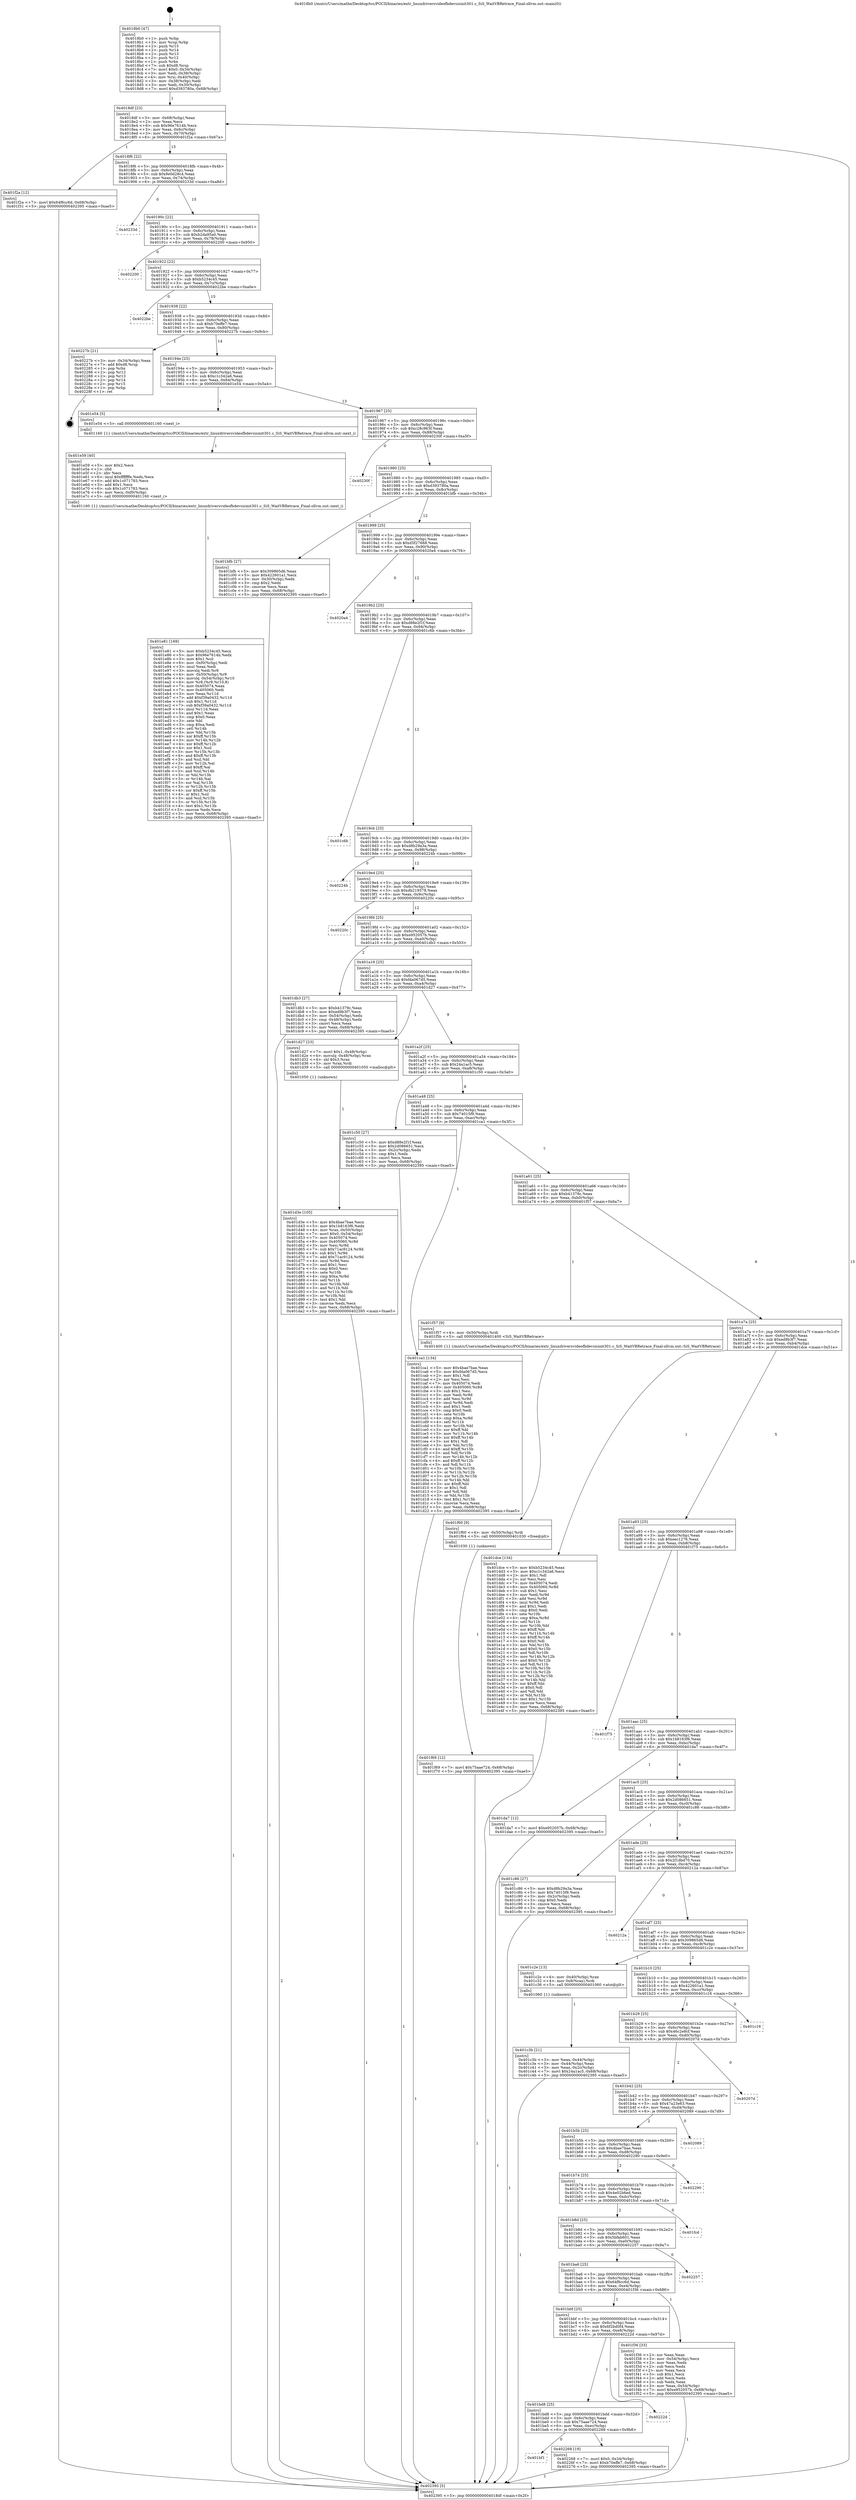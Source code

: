digraph "0x4018b0" {
  label = "0x4018b0 (/mnt/c/Users/mathe/Desktop/tcc/POCII/binaries/extr_linuxdriversvideofbdevsisinit301.c_SiS_WaitVBRetrace_Final-ollvm.out::main(0))"
  labelloc = "t"
  node[shape=record]

  Entry [label="",width=0.3,height=0.3,shape=circle,fillcolor=black,style=filled]
  "0x4018df" [label="{
     0x4018df [23]\l
     | [instrs]\l
     &nbsp;&nbsp;0x4018df \<+3\>: mov -0x68(%rbp),%eax\l
     &nbsp;&nbsp;0x4018e2 \<+2\>: mov %eax,%ecx\l
     &nbsp;&nbsp;0x4018e4 \<+6\>: sub $0x96e7614b,%ecx\l
     &nbsp;&nbsp;0x4018ea \<+3\>: mov %eax,-0x6c(%rbp)\l
     &nbsp;&nbsp;0x4018ed \<+3\>: mov %ecx,-0x70(%rbp)\l
     &nbsp;&nbsp;0x4018f0 \<+6\>: je 0000000000401f2a \<main+0x67a\>\l
  }"]
  "0x401f2a" [label="{
     0x401f2a [12]\l
     | [instrs]\l
     &nbsp;&nbsp;0x401f2a \<+7\>: movl $0x64f6cc6d,-0x68(%rbp)\l
     &nbsp;&nbsp;0x401f31 \<+5\>: jmp 0000000000402395 \<main+0xae5\>\l
  }"]
  "0x4018f6" [label="{
     0x4018f6 [22]\l
     | [instrs]\l
     &nbsp;&nbsp;0x4018f6 \<+5\>: jmp 00000000004018fb \<main+0x4b\>\l
     &nbsp;&nbsp;0x4018fb \<+3\>: mov -0x6c(%rbp),%eax\l
     &nbsp;&nbsp;0x4018fe \<+5\>: sub $0x9e0d28c4,%eax\l
     &nbsp;&nbsp;0x401903 \<+3\>: mov %eax,-0x74(%rbp)\l
     &nbsp;&nbsp;0x401906 \<+6\>: je 000000000040233d \<main+0xa8d\>\l
  }"]
  Exit [label="",width=0.3,height=0.3,shape=circle,fillcolor=black,style=filled,peripheries=2]
  "0x40233d" [label="{
     0x40233d\l
  }", style=dashed]
  "0x40190c" [label="{
     0x40190c [22]\l
     | [instrs]\l
     &nbsp;&nbsp;0x40190c \<+5\>: jmp 0000000000401911 \<main+0x61\>\l
     &nbsp;&nbsp;0x401911 \<+3\>: mov -0x6c(%rbp),%eax\l
     &nbsp;&nbsp;0x401914 \<+5\>: sub $0xb2da95a0,%eax\l
     &nbsp;&nbsp;0x401919 \<+3\>: mov %eax,-0x78(%rbp)\l
     &nbsp;&nbsp;0x40191c \<+6\>: je 0000000000402200 \<main+0x950\>\l
  }"]
  "0x401bf1" [label="{
     0x401bf1\l
  }", style=dashed]
  "0x402200" [label="{
     0x402200\l
  }", style=dashed]
  "0x401922" [label="{
     0x401922 [22]\l
     | [instrs]\l
     &nbsp;&nbsp;0x401922 \<+5\>: jmp 0000000000401927 \<main+0x77\>\l
     &nbsp;&nbsp;0x401927 \<+3\>: mov -0x6c(%rbp),%eax\l
     &nbsp;&nbsp;0x40192a \<+5\>: sub $0xb5234c45,%eax\l
     &nbsp;&nbsp;0x40192f \<+3\>: mov %eax,-0x7c(%rbp)\l
     &nbsp;&nbsp;0x401932 \<+6\>: je 00000000004022be \<main+0xa0e\>\l
  }"]
  "0x402268" [label="{
     0x402268 [19]\l
     | [instrs]\l
     &nbsp;&nbsp;0x402268 \<+7\>: movl $0x0,-0x34(%rbp)\l
     &nbsp;&nbsp;0x40226f \<+7\>: movl $0xb70effe7,-0x68(%rbp)\l
     &nbsp;&nbsp;0x402276 \<+5\>: jmp 0000000000402395 \<main+0xae5\>\l
  }"]
  "0x4022be" [label="{
     0x4022be\l
  }", style=dashed]
  "0x401938" [label="{
     0x401938 [22]\l
     | [instrs]\l
     &nbsp;&nbsp;0x401938 \<+5\>: jmp 000000000040193d \<main+0x8d\>\l
     &nbsp;&nbsp;0x40193d \<+3\>: mov -0x6c(%rbp),%eax\l
     &nbsp;&nbsp;0x401940 \<+5\>: sub $0xb70effe7,%eax\l
     &nbsp;&nbsp;0x401945 \<+3\>: mov %eax,-0x80(%rbp)\l
     &nbsp;&nbsp;0x401948 \<+6\>: je 000000000040227b \<main+0x9cb\>\l
  }"]
  "0x401bd8" [label="{
     0x401bd8 [25]\l
     | [instrs]\l
     &nbsp;&nbsp;0x401bd8 \<+5\>: jmp 0000000000401bdd \<main+0x32d\>\l
     &nbsp;&nbsp;0x401bdd \<+3\>: mov -0x6c(%rbp),%eax\l
     &nbsp;&nbsp;0x401be0 \<+5\>: sub $0x75aae724,%eax\l
     &nbsp;&nbsp;0x401be5 \<+6\>: mov %eax,-0xec(%rbp)\l
     &nbsp;&nbsp;0x401beb \<+6\>: je 0000000000402268 \<main+0x9b8\>\l
  }"]
  "0x40227b" [label="{
     0x40227b [21]\l
     | [instrs]\l
     &nbsp;&nbsp;0x40227b \<+3\>: mov -0x34(%rbp),%eax\l
     &nbsp;&nbsp;0x40227e \<+7\>: add $0xd8,%rsp\l
     &nbsp;&nbsp;0x402285 \<+1\>: pop %rbx\l
     &nbsp;&nbsp;0x402286 \<+2\>: pop %r12\l
     &nbsp;&nbsp;0x402288 \<+2\>: pop %r13\l
     &nbsp;&nbsp;0x40228a \<+2\>: pop %r14\l
     &nbsp;&nbsp;0x40228c \<+2\>: pop %r15\l
     &nbsp;&nbsp;0x40228e \<+1\>: pop %rbp\l
     &nbsp;&nbsp;0x40228f \<+1\>: ret\l
  }"]
  "0x40194e" [label="{
     0x40194e [25]\l
     | [instrs]\l
     &nbsp;&nbsp;0x40194e \<+5\>: jmp 0000000000401953 \<main+0xa3\>\l
     &nbsp;&nbsp;0x401953 \<+3\>: mov -0x6c(%rbp),%eax\l
     &nbsp;&nbsp;0x401956 \<+5\>: sub $0xc1c342a6,%eax\l
     &nbsp;&nbsp;0x40195b \<+6\>: mov %eax,-0x84(%rbp)\l
     &nbsp;&nbsp;0x401961 \<+6\>: je 0000000000401e54 \<main+0x5a4\>\l
  }"]
  "0x40222d" [label="{
     0x40222d\l
  }", style=dashed]
  "0x401e54" [label="{
     0x401e54 [5]\l
     | [instrs]\l
     &nbsp;&nbsp;0x401e54 \<+5\>: call 0000000000401160 \<next_i\>\l
     | [calls]\l
     &nbsp;&nbsp;0x401160 \{1\} (/mnt/c/Users/mathe/Desktop/tcc/POCII/binaries/extr_linuxdriversvideofbdevsisinit301.c_SiS_WaitVBRetrace_Final-ollvm.out::next_i)\l
  }"]
  "0x401967" [label="{
     0x401967 [25]\l
     | [instrs]\l
     &nbsp;&nbsp;0x401967 \<+5\>: jmp 000000000040196c \<main+0xbc\>\l
     &nbsp;&nbsp;0x40196c \<+3\>: mov -0x6c(%rbp),%eax\l
     &nbsp;&nbsp;0x40196f \<+5\>: sub $0xc28c963f,%eax\l
     &nbsp;&nbsp;0x401974 \<+6\>: mov %eax,-0x88(%rbp)\l
     &nbsp;&nbsp;0x40197a \<+6\>: je 000000000040230f \<main+0xa5f\>\l
  }"]
  "0x401f69" [label="{
     0x401f69 [12]\l
     | [instrs]\l
     &nbsp;&nbsp;0x401f69 \<+7\>: movl $0x75aae724,-0x68(%rbp)\l
     &nbsp;&nbsp;0x401f70 \<+5\>: jmp 0000000000402395 \<main+0xae5\>\l
  }"]
  "0x40230f" [label="{
     0x40230f\l
  }", style=dashed]
  "0x401980" [label="{
     0x401980 [25]\l
     | [instrs]\l
     &nbsp;&nbsp;0x401980 \<+5\>: jmp 0000000000401985 \<main+0xd5\>\l
     &nbsp;&nbsp;0x401985 \<+3\>: mov -0x6c(%rbp),%eax\l
     &nbsp;&nbsp;0x401988 \<+5\>: sub $0xd393780a,%eax\l
     &nbsp;&nbsp;0x40198d \<+6\>: mov %eax,-0x8c(%rbp)\l
     &nbsp;&nbsp;0x401993 \<+6\>: je 0000000000401bfb \<main+0x34b\>\l
  }"]
  "0x401f60" [label="{
     0x401f60 [9]\l
     | [instrs]\l
     &nbsp;&nbsp;0x401f60 \<+4\>: mov -0x50(%rbp),%rdi\l
     &nbsp;&nbsp;0x401f64 \<+5\>: call 0000000000401030 \<free@plt\>\l
     | [calls]\l
     &nbsp;&nbsp;0x401030 \{1\} (unknown)\l
  }"]
  "0x401bfb" [label="{
     0x401bfb [27]\l
     | [instrs]\l
     &nbsp;&nbsp;0x401bfb \<+5\>: mov $0x309865d6,%eax\l
     &nbsp;&nbsp;0x401c00 \<+5\>: mov $0x422601a1,%ecx\l
     &nbsp;&nbsp;0x401c05 \<+3\>: mov -0x30(%rbp),%edx\l
     &nbsp;&nbsp;0x401c08 \<+3\>: cmp $0x2,%edx\l
     &nbsp;&nbsp;0x401c0b \<+3\>: cmovne %ecx,%eax\l
     &nbsp;&nbsp;0x401c0e \<+3\>: mov %eax,-0x68(%rbp)\l
     &nbsp;&nbsp;0x401c11 \<+5\>: jmp 0000000000402395 \<main+0xae5\>\l
  }"]
  "0x401999" [label="{
     0x401999 [25]\l
     | [instrs]\l
     &nbsp;&nbsp;0x401999 \<+5\>: jmp 000000000040199e \<main+0xee\>\l
     &nbsp;&nbsp;0x40199e \<+3\>: mov -0x6c(%rbp),%eax\l
     &nbsp;&nbsp;0x4019a1 \<+5\>: sub $0xd5f27668,%eax\l
     &nbsp;&nbsp;0x4019a6 \<+6\>: mov %eax,-0x90(%rbp)\l
     &nbsp;&nbsp;0x4019ac \<+6\>: je 00000000004020a4 \<main+0x7f4\>\l
  }"]
  "0x402395" [label="{
     0x402395 [5]\l
     | [instrs]\l
     &nbsp;&nbsp;0x402395 \<+5\>: jmp 00000000004018df \<main+0x2f\>\l
  }"]
  "0x4018b0" [label="{
     0x4018b0 [47]\l
     | [instrs]\l
     &nbsp;&nbsp;0x4018b0 \<+1\>: push %rbp\l
     &nbsp;&nbsp;0x4018b1 \<+3\>: mov %rsp,%rbp\l
     &nbsp;&nbsp;0x4018b4 \<+2\>: push %r15\l
     &nbsp;&nbsp;0x4018b6 \<+2\>: push %r14\l
     &nbsp;&nbsp;0x4018b8 \<+2\>: push %r13\l
     &nbsp;&nbsp;0x4018ba \<+2\>: push %r12\l
     &nbsp;&nbsp;0x4018bc \<+1\>: push %rbx\l
     &nbsp;&nbsp;0x4018bd \<+7\>: sub $0xd8,%rsp\l
     &nbsp;&nbsp;0x4018c4 \<+7\>: movl $0x0,-0x34(%rbp)\l
     &nbsp;&nbsp;0x4018cb \<+3\>: mov %edi,-0x38(%rbp)\l
     &nbsp;&nbsp;0x4018ce \<+4\>: mov %rsi,-0x40(%rbp)\l
     &nbsp;&nbsp;0x4018d2 \<+3\>: mov -0x38(%rbp),%edi\l
     &nbsp;&nbsp;0x4018d5 \<+3\>: mov %edi,-0x30(%rbp)\l
     &nbsp;&nbsp;0x4018d8 \<+7\>: movl $0xd393780a,-0x68(%rbp)\l
  }"]
  "0x401bbf" [label="{
     0x401bbf [25]\l
     | [instrs]\l
     &nbsp;&nbsp;0x401bbf \<+5\>: jmp 0000000000401bc4 \<main+0x314\>\l
     &nbsp;&nbsp;0x401bc4 \<+3\>: mov -0x6c(%rbp),%eax\l
     &nbsp;&nbsp;0x401bc7 \<+5\>: sub $0x6f2bd0f4,%eax\l
     &nbsp;&nbsp;0x401bcc \<+6\>: mov %eax,-0xe8(%rbp)\l
     &nbsp;&nbsp;0x401bd2 \<+6\>: je 000000000040222d \<main+0x97d\>\l
  }"]
  "0x4020a4" [label="{
     0x4020a4\l
  }", style=dashed]
  "0x4019b2" [label="{
     0x4019b2 [25]\l
     | [instrs]\l
     &nbsp;&nbsp;0x4019b2 \<+5\>: jmp 00000000004019b7 \<main+0x107\>\l
     &nbsp;&nbsp;0x4019b7 \<+3\>: mov -0x6c(%rbp),%eax\l
     &nbsp;&nbsp;0x4019ba \<+5\>: sub $0xd88e2f1f,%eax\l
     &nbsp;&nbsp;0x4019bf \<+6\>: mov %eax,-0x94(%rbp)\l
     &nbsp;&nbsp;0x4019c5 \<+6\>: je 0000000000401c6b \<main+0x3bb\>\l
  }"]
  "0x401f36" [label="{
     0x401f36 [33]\l
     | [instrs]\l
     &nbsp;&nbsp;0x401f36 \<+2\>: xor %eax,%eax\l
     &nbsp;&nbsp;0x401f38 \<+3\>: mov -0x54(%rbp),%ecx\l
     &nbsp;&nbsp;0x401f3b \<+2\>: mov %eax,%edx\l
     &nbsp;&nbsp;0x401f3d \<+2\>: sub %ecx,%edx\l
     &nbsp;&nbsp;0x401f3f \<+2\>: mov %eax,%ecx\l
     &nbsp;&nbsp;0x401f41 \<+3\>: sub $0x1,%ecx\l
     &nbsp;&nbsp;0x401f44 \<+2\>: add %ecx,%edx\l
     &nbsp;&nbsp;0x401f46 \<+2\>: sub %edx,%eax\l
     &nbsp;&nbsp;0x401f48 \<+3\>: mov %eax,-0x54(%rbp)\l
     &nbsp;&nbsp;0x401f4b \<+7\>: movl $0xe952057b,-0x68(%rbp)\l
     &nbsp;&nbsp;0x401f52 \<+5\>: jmp 0000000000402395 \<main+0xae5\>\l
  }"]
  "0x401c6b" [label="{
     0x401c6b\l
  }", style=dashed]
  "0x4019cb" [label="{
     0x4019cb [25]\l
     | [instrs]\l
     &nbsp;&nbsp;0x4019cb \<+5\>: jmp 00000000004019d0 \<main+0x120\>\l
     &nbsp;&nbsp;0x4019d0 \<+3\>: mov -0x6c(%rbp),%eax\l
     &nbsp;&nbsp;0x4019d3 \<+5\>: sub $0xd8b29a3a,%eax\l
     &nbsp;&nbsp;0x4019d8 \<+6\>: mov %eax,-0x98(%rbp)\l
     &nbsp;&nbsp;0x4019de \<+6\>: je 000000000040224b \<main+0x99b\>\l
  }"]
  "0x401ba6" [label="{
     0x401ba6 [25]\l
     | [instrs]\l
     &nbsp;&nbsp;0x401ba6 \<+5\>: jmp 0000000000401bab \<main+0x2fb\>\l
     &nbsp;&nbsp;0x401bab \<+3\>: mov -0x6c(%rbp),%eax\l
     &nbsp;&nbsp;0x401bae \<+5\>: sub $0x64f6cc6d,%eax\l
     &nbsp;&nbsp;0x401bb3 \<+6\>: mov %eax,-0xe4(%rbp)\l
     &nbsp;&nbsp;0x401bb9 \<+6\>: je 0000000000401f36 \<main+0x686\>\l
  }"]
  "0x40224b" [label="{
     0x40224b\l
  }", style=dashed]
  "0x4019e4" [label="{
     0x4019e4 [25]\l
     | [instrs]\l
     &nbsp;&nbsp;0x4019e4 \<+5\>: jmp 00000000004019e9 \<main+0x139\>\l
     &nbsp;&nbsp;0x4019e9 \<+3\>: mov -0x6c(%rbp),%eax\l
     &nbsp;&nbsp;0x4019ec \<+5\>: sub $0xdb219578,%eax\l
     &nbsp;&nbsp;0x4019f1 \<+6\>: mov %eax,-0x9c(%rbp)\l
     &nbsp;&nbsp;0x4019f7 \<+6\>: je 000000000040220c \<main+0x95c\>\l
  }"]
  "0x402257" [label="{
     0x402257\l
  }", style=dashed]
  "0x40220c" [label="{
     0x40220c\l
  }", style=dashed]
  "0x4019fd" [label="{
     0x4019fd [25]\l
     | [instrs]\l
     &nbsp;&nbsp;0x4019fd \<+5\>: jmp 0000000000401a02 \<main+0x152\>\l
     &nbsp;&nbsp;0x401a02 \<+3\>: mov -0x6c(%rbp),%eax\l
     &nbsp;&nbsp;0x401a05 \<+5\>: sub $0xe952057b,%eax\l
     &nbsp;&nbsp;0x401a0a \<+6\>: mov %eax,-0xa0(%rbp)\l
     &nbsp;&nbsp;0x401a10 \<+6\>: je 0000000000401db3 \<main+0x503\>\l
  }"]
  "0x401b8d" [label="{
     0x401b8d [25]\l
     | [instrs]\l
     &nbsp;&nbsp;0x401b8d \<+5\>: jmp 0000000000401b92 \<main+0x2e2\>\l
     &nbsp;&nbsp;0x401b92 \<+3\>: mov -0x6c(%rbp),%eax\l
     &nbsp;&nbsp;0x401b95 \<+5\>: sub $0x5bfab601,%eax\l
     &nbsp;&nbsp;0x401b9a \<+6\>: mov %eax,-0xe0(%rbp)\l
     &nbsp;&nbsp;0x401ba0 \<+6\>: je 0000000000402257 \<main+0x9a7\>\l
  }"]
  "0x401db3" [label="{
     0x401db3 [27]\l
     | [instrs]\l
     &nbsp;&nbsp;0x401db3 \<+5\>: mov $0xb41379c,%eax\l
     &nbsp;&nbsp;0x401db8 \<+5\>: mov $0xed9b3f7,%ecx\l
     &nbsp;&nbsp;0x401dbd \<+3\>: mov -0x54(%rbp),%edx\l
     &nbsp;&nbsp;0x401dc0 \<+3\>: cmp -0x48(%rbp),%edx\l
     &nbsp;&nbsp;0x401dc3 \<+3\>: cmovl %ecx,%eax\l
     &nbsp;&nbsp;0x401dc6 \<+3\>: mov %eax,-0x68(%rbp)\l
     &nbsp;&nbsp;0x401dc9 \<+5\>: jmp 0000000000402395 \<main+0xae5\>\l
  }"]
  "0x401a16" [label="{
     0x401a16 [25]\l
     | [instrs]\l
     &nbsp;&nbsp;0x401a16 \<+5\>: jmp 0000000000401a1b \<main+0x16b\>\l
     &nbsp;&nbsp;0x401a1b \<+3\>: mov -0x6c(%rbp),%eax\l
     &nbsp;&nbsp;0x401a1e \<+5\>: sub $0xfda067d5,%eax\l
     &nbsp;&nbsp;0x401a23 \<+6\>: mov %eax,-0xa4(%rbp)\l
     &nbsp;&nbsp;0x401a29 \<+6\>: je 0000000000401d27 \<main+0x477\>\l
  }"]
  "0x401fcd" [label="{
     0x401fcd\l
  }", style=dashed]
  "0x401d27" [label="{
     0x401d27 [23]\l
     | [instrs]\l
     &nbsp;&nbsp;0x401d27 \<+7\>: movl $0x1,-0x48(%rbp)\l
     &nbsp;&nbsp;0x401d2e \<+4\>: movslq -0x48(%rbp),%rax\l
     &nbsp;&nbsp;0x401d32 \<+4\>: shl $0x3,%rax\l
     &nbsp;&nbsp;0x401d36 \<+3\>: mov %rax,%rdi\l
     &nbsp;&nbsp;0x401d39 \<+5\>: call 0000000000401050 \<malloc@plt\>\l
     | [calls]\l
     &nbsp;&nbsp;0x401050 \{1\} (unknown)\l
  }"]
  "0x401a2f" [label="{
     0x401a2f [25]\l
     | [instrs]\l
     &nbsp;&nbsp;0x401a2f \<+5\>: jmp 0000000000401a34 \<main+0x184\>\l
     &nbsp;&nbsp;0x401a34 \<+3\>: mov -0x6c(%rbp),%eax\l
     &nbsp;&nbsp;0x401a37 \<+5\>: sub $0x24a1ac5,%eax\l
     &nbsp;&nbsp;0x401a3c \<+6\>: mov %eax,-0xa8(%rbp)\l
     &nbsp;&nbsp;0x401a42 \<+6\>: je 0000000000401c50 \<main+0x3a0\>\l
  }"]
  "0x401b74" [label="{
     0x401b74 [25]\l
     | [instrs]\l
     &nbsp;&nbsp;0x401b74 \<+5\>: jmp 0000000000401b79 \<main+0x2c9\>\l
     &nbsp;&nbsp;0x401b79 \<+3\>: mov -0x6c(%rbp),%eax\l
     &nbsp;&nbsp;0x401b7c \<+5\>: sub $0x4e02b6ed,%eax\l
     &nbsp;&nbsp;0x401b81 \<+6\>: mov %eax,-0xdc(%rbp)\l
     &nbsp;&nbsp;0x401b87 \<+6\>: je 0000000000401fcd \<main+0x71d\>\l
  }"]
  "0x401c50" [label="{
     0x401c50 [27]\l
     | [instrs]\l
     &nbsp;&nbsp;0x401c50 \<+5\>: mov $0xd88e2f1f,%eax\l
     &nbsp;&nbsp;0x401c55 \<+5\>: mov $0x2d086651,%ecx\l
     &nbsp;&nbsp;0x401c5a \<+3\>: mov -0x2c(%rbp),%edx\l
     &nbsp;&nbsp;0x401c5d \<+3\>: cmp $0x1,%edx\l
     &nbsp;&nbsp;0x401c60 \<+3\>: cmovl %ecx,%eax\l
     &nbsp;&nbsp;0x401c63 \<+3\>: mov %eax,-0x68(%rbp)\l
     &nbsp;&nbsp;0x401c66 \<+5\>: jmp 0000000000402395 \<main+0xae5\>\l
  }"]
  "0x401a48" [label="{
     0x401a48 [25]\l
     | [instrs]\l
     &nbsp;&nbsp;0x401a48 \<+5\>: jmp 0000000000401a4d \<main+0x19d\>\l
     &nbsp;&nbsp;0x401a4d \<+3\>: mov -0x6c(%rbp),%eax\l
     &nbsp;&nbsp;0x401a50 \<+5\>: sub $0x74015f9,%eax\l
     &nbsp;&nbsp;0x401a55 \<+6\>: mov %eax,-0xac(%rbp)\l
     &nbsp;&nbsp;0x401a5b \<+6\>: je 0000000000401ca1 \<main+0x3f1\>\l
  }"]
  "0x402290" [label="{
     0x402290\l
  }", style=dashed]
  "0x401ca1" [label="{
     0x401ca1 [134]\l
     | [instrs]\l
     &nbsp;&nbsp;0x401ca1 \<+5\>: mov $0x4bae7bae,%eax\l
     &nbsp;&nbsp;0x401ca6 \<+5\>: mov $0xfda067d5,%ecx\l
     &nbsp;&nbsp;0x401cab \<+2\>: mov $0x1,%dl\l
     &nbsp;&nbsp;0x401cad \<+2\>: xor %esi,%esi\l
     &nbsp;&nbsp;0x401caf \<+7\>: mov 0x405074,%edi\l
     &nbsp;&nbsp;0x401cb6 \<+8\>: mov 0x405060,%r8d\l
     &nbsp;&nbsp;0x401cbe \<+3\>: sub $0x1,%esi\l
     &nbsp;&nbsp;0x401cc1 \<+3\>: mov %edi,%r9d\l
     &nbsp;&nbsp;0x401cc4 \<+3\>: add %esi,%r9d\l
     &nbsp;&nbsp;0x401cc7 \<+4\>: imul %r9d,%edi\l
     &nbsp;&nbsp;0x401ccb \<+3\>: and $0x1,%edi\l
     &nbsp;&nbsp;0x401cce \<+3\>: cmp $0x0,%edi\l
     &nbsp;&nbsp;0x401cd1 \<+4\>: sete %r10b\l
     &nbsp;&nbsp;0x401cd5 \<+4\>: cmp $0xa,%r8d\l
     &nbsp;&nbsp;0x401cd9 \<+4\>: setl %r11b\l
     &nbsp;&nbsp;0x401cdd \<+3\>: mov %r10b,%bl\l
     &nbsp;&nbsp;0x401ce0 \<+3\>: xor $0xff,%bl\l
     &nbsp;&nbsp;0x401ce3 \<+3\>: mov %r11b,%r14b\l
     &nbsp;&nbsp;0x401ce6 \<+4\>: xor $0xff,%r14b\l
     &nbsp;&nbsp;0x401cea \<+3\>: xor $0x1,%dl\l
     &nbsp;&nbsp;0x401ced \<+3\>: mov %bl,%r15b\l
     &nbsp;&nbsp;0x401cf0 \<+4\>: and $0xff,%r15b\l
     &nbsp;&nbsp;0x401cf4 \<+3\>: and %dl,%r10b\l
     &nbsp;&nbsp;0x401cf7 \<+3\>: mov %r14b,%r12b\l
     &nbsp;&nbsp;0x401cfa \<+4\>: and $0xff,%r12b\l
     &nbsp;&nbsp;0x401cfe \<+3\>: and %dl,%r11b\l
     &nbsp;&nbsp;0x401d01 \<+3\>: or %r10b,%r15b\l
     &nbsp;&nbsp;0x401d04 \<+3\>: or %r11b,%r12b\l
     &nbsp;&nbsp;0x401d07 \<+3\>: xor %r12b,%r15b\l
     &nbsp;&nbsp;0x401d0a \<+3\>: or %r14b,%bl\l
     &nbsp;&nbsp;0x401d0d \<+3\>: xor $0xff,%bl\l
     &nbsp;&nbsp;0x401d10 \<+3\>: or $0x1,%dl\l
     &nbsp;&nbsp;0x401d13 \<+2\>: and %dl,%bl\l
     &nbsp;&nbsp;0x401d15 \<+3\>: or %bl,%r15b\l
     &nbsp;&nbsp;0x401d18 \<+4\>: test $0x1,%r15b\l
     &nbsp;&nbsp;0x401d1c \<+3\>: cmovne %ecx,%eax\l
     &nbsp;&nbsp;0x401d1f \<+3\>: mov %eax,-0x68(%rbp)\l
     &nbsp;&nbsp;0x401d22 \<+5\>: jmp 0000000000402395 \<main+0xae5\>\l
  }"]
  "0x401a61" [label="{
     0x401a61 [25]\l
     | [instrs]\l
     &nbsp;&nbsp;0x401a61 \<+5\>: jmp 0000000000401a66 \<main+0x1b6\>\l
     &nbsp;&nbsp;0x401a66 \<+3\>: mov -0x6c(%rbp),%eax\l
     &nbsp;&nbsp;0x401a69 \<+5\>: sub $0xb41379c,%eax\l
     &nbsp;&nbsp;0x401a6e \<+6\>: mov %eax,-0xb0(%rbp)\l
     &nbsp;&nbsp;0x401a74 \<+6\>: je 0000000000401f57 \<main+0x6a7\>\l
  }"]
  "0x401b5b" [label="{
     0x401b5b [25]\l
     | [instrs]\l
     &nbsp;&nbsp;0x401b5b \<+5\>: jmp 0000000000401b60 \<main+0x2b0\>\l
     &nbsp;&nbsp;0x401b60 \<+3\>: mov -0x6c(%rbp),%eax\l
     &nbsp;&nbsp;0x401b63 \<+5\>: sub $0x4bae7bae,%eax\l
     &nbsp;&nbsp;0x401b68 \<+6\>: mov %eax,-0xd8(%rbp)\l
     &nbsp;&nbsp;0x401b6e \<+6\>: je 0000000000402290 \<main+0x9e0\>\l
  }"]
  "0x401f57" [label="{
     0x401f57 [9]\l
     | [instrs]\l
     &nbsp;&nbsp;0x401f57 \<+4\>: mov -0x50(%rbp),%rdi\l
     &nbsp;&nbsp;0x401f5b \<+5\>: call 0000000000401400 \<SiS_WaitVBRetrace\>\l
     | [calls]\l
     &nbsp;&nbsp;0x401400 \{1\} (/mnt/c/Users/mathe/Desktop/tcc/POCII/binaries/extr_linuxdriversvideofbdevsisinit301.c_SiS_WaitVBRetrace_Final-ollvm.out::SiS_WaitVBRetrace)\l
  }"]
  "0x401a7a" [label="{
     0x401a7a [25]\l
     | [instrs]\l
     &nbsp;&nbsp;0x401a7a \<+5\>: jmp 0000000000401a7f \<main+0x1cf\>\l
     &nbsp;&nbsp;0x401a7f \<+3\>: mov -0x6c(%rbp),%eax\l
     &nbsp;&nbsp;0x401a82 \<+5\>: sub $0xed9b3f7,%eax\l
     &nbsp;&nbsp;0x401a87 \<+6\>: mov %eax,-0xb4(%rbp)\l
     &nbsp;&nbsp;0x401a8d \<+6\>: je 0000000000401dce \<main+0x51e\>\l
  }"]
  "0x402089" [label="{
     0x402089\l
  }", style=dashed]
  "0x401dce" [label="{
     0x401dce [134]\l
     | [instrs]\l
     &nbsp;&nbsp;0x401dce \<+5\>: mov $0xb5234c45,%eax\l
     &nbsp;&nbsp;0x401dd3 \<+5\>: mov $0xc1c342a6,%ecx\l
     &nbsp;&nbsp;0x401dd8 \<+2\>: mov $0x1,%dl\l
     &nbsp;&nbsp;0x401dda \<+2\>: xor %esi,%esi\l
     &nbsp;&nbsp;0x401ddc \<+7\>: mov 0x405074,%edi\l
     &nbsp;&nbsp;0x401de3 \<+8\>: mov 0x405060,%r8d\l
     &nbsp;&nbsp;0x401deb \<+3\>: sub $0x1,%esi\l
     &nbsp;&nbsp;0x401dee \<+3\>: mov %edi,%r9d\l
     &nbsp;&nbsp;0x401df1 \<+3\>: add %esi,%r9d\l
     &nbsp;&nbsp;0x401df4 \<+4\>: imul %r9d,%edi\l
     &nbsp;&nbsp;0x401df8 \<+3\>: and $0x1,%edi\l
     &nbsp;&nbsp;0x401dfb \<+3\>: cmp $0x0,%edi\l
     &nbsp;&nbsp;0x401dfe \<+4\>: sete %r10b\l
     &nbsp;&nbsp;0x401e02 \<+4\>: cmp $0xa,%r8d\l
     &nbsp;&nbsp;0x401e06 \<+4\>: setl %r11b\l
     &nbsp;&nbsp;0x401e0a \<+3\>: mov %r10b,%bl\l
     &nbsp;&nbsp;0x401e0d \<+3\>: xor $0xff,%bl\l
     &nbsp;&nbsp;0x401e10 \<+3\>: mov %r11b,%r14b\l
     &nbsp;&nbsp;0x401e13 \<+4\>: xor $0xff,%r14b\l
     &nbsp;&nbsp;0x401e17 \<+3\>: xor $0x0,%dl\l
     &nbsp;&nbsp;0x401e1a \<+3\>: mov %bl,%r15b\l
     &nbsp;&nbsp;0x401e1d \<+4\>: and $0x0,%r15b\l
     &nbsp;&nbsp;0x401e21 \<+3\>: and %dl,%r10b\l
     &nbsp;&nbsp;0x401e24 \<+3\>: mov %r14b,%r12b\l
     &nbsp;&nbsp;0x401e27 \<+4\>: and $0x0,%r12b\l
     &nbsp;&nbsp;0x401e2b \<+3\>: and %dl,%r11b\l
     &nbsp;&nbsp;0x401e2e \<+3\>: or %r10b,%r15b\l
     &nbsp;&nbsp;0x401e31 \<+3\>: or %r11b,%r12b\l
     &nbsp;&nbsp;0x401e34 \<+3\>: xor %r12b,%r15b\l
     &nbsp;&nbsp;0x401e37 \<+3\>: or %r14b,%bl\l
     &nbsp;&nbsp;0x401e3a \<+3\>: xor $0xff,%bl\l
     &nbsp;&nbsp;0x401e3d \<+3\>: or $0x0,%dl\l
     &nbsp;&nbsp;0x401e40 \<+2\>: and %dl,%bl\l
     &nbsp;&nbsp;0x401e42 \<+3\>: or %bl,%r15b\l
     &nbsp;&nbsp;0x401e45 \<+4\>: test $0x1,%r15b\l
     &nbsp;&nbsp;0x401e49 \<+3\>: cmovne %ecx,%eax\l
     &nbsp;&nbsp;0x401e4c \<+3\>: mov %eax,-0x68(%rbp)\l
     &nbsp;&nbsp;0x401e4f \<+5\>: jmp 0000000000402395 \<main+0xae5\>\l
  }"]
  "0x401a93" [label="{
     0x401a93 [25]\l
     | [instrs]\l
     &nbsp;&nbsp;0x401a93 \<+5\>: jmp 0000000000401a98 \<main+0x1e8\>\l
     &nbsp;&nbsp;0x401a98 \<+3\>: mov -0x6c(%rbp),%eax\l
     &nbsp;&nbsp;0x401a9b \<+5\>: sub $0xeec1276,%eax\l
     &nbsp;&nbsp;0x401aa0 \<+6\>: mov %eax,-0xb8(%rbp)\l
     &nbsp;&nbsp;0x401aa6 \<+6\>: je 0000000000401f75 \<main+0x6c5\>\l
  }"]
  "0x401b42" [label="{
     0x401b42 [25]\l
     | [instrs]\l
     &nbsp;&nbsp;0x401b42 \<+5\>: jmp 0000000000401b47 \<main+0x297\>\l
     &nbsp;&nbsp;0x401b47 \<+3\>: mov -0x6c(%rbp),%eax\l
     &nbsp;&nbsp;0x401b4a \<+5\>: sub $0x47a23e63,%eax\l
     &nbsp;&nbsp;0x401b4f \<+6\>: mov %eax,-0xd4(%rbp)\l
     &nbsp;&nbsp;0x401b55 \<+6\>: je 0000000000402089 \<main+0x7d9\>\l
  }"]
  "0x401f75" [label="{
     0x401f75\l
  }", style=dashed]
  "0x401aac" [label="{
     0x401aac [25]\l
     | [instrs]\l
     &nbsp;&nbsp;0x401aac \<+5\>: jmp 0000000000401ab1 \<main+0x201\>\l
     &nbsp;&nbsp;0x401ab1 \<+3\>: mov -0x6c(%rbp),%eax\l
     &nbsp;&nbsp;0x401ab4 \<+5\>: sub $0x1b8163f6,%eax\l
     &nbsp;&nbsp;0x401ab9 \<+6\>: mov %eax,-0xbc(%rbp)\l
     &nbsp;&nbsp;0x401abf \<+6\>: je 0000000000401da7 \<main+0x4f7\>\l
  }"]
  "0x40207d" [label="{
     0x40207d\l
  }", style=dashed]
  "0x401da7" [label="{
     0x401da7 [12]\l
     | [instrs]\l
     &nbsp;&nbsp;0x401da7 \<+7\>: movl $0xe952057b,-0x68(%rbp)\l
     &nbsp;&nbsp;0x401dae \<+5\>: jmp 0000000000402395 \<main+0xae5\>\l
  }"]
  "0x401ac5" [label="{
     0x401ac5 [25]\l
     | [instrs]\l
     &nbsp;&nbsp;0x401ac5 \<+5\>: jmp 0000000000401aca \<main+0x21a\>\l
     &nbsp;&nbsp;0x401aca \<+3\>: mov -0x6c(%rbp),%eax\l
     &nbsp;&nbsp;0x401acd \<+5\>: sub $0x2d086651,%eax\l
     &nbsp;&nbsp;0x401ad2 \<+6\>: mov %eax,-0xc0(%rbp)\l
     &nbsp;&nbsp;0x401ad8 \<+6\>: je 0000000000401c86 \<main+0x3d6\>\l
  }"]
  "0x401b29" [label="{
     0x401b29 [25]\l
     | [instrs]\l
     &nbsp;&nbsp;0x401b29 \<+5\>: jmp 0000000000401b2e \<main+0x27e\>\l
     &nbsp;&nbsp;0x401b2e \<+3\>: mov -0x6c(%rbp),%eax\l
     &nbsp;&nbsp;0x401b31 \<+5\>: sub $0x46c2e8cf,%eax\l
     &nbsp;&nbsp;0x401b36 \<+6\>: mov %eax,-0xd0(%rbp)\l
     &nbsp;&nbsp;0x401b3c \<+6\>: je 000000000040207d \<main+0x7cd\>\l
  }"]
  "0x401c86" [label="{
     0x401c86 [27]\l
     | [instrs]\l
     &nbsp;&nbsp;0x401c86 \<+5\>: mov $0xd8b29a3a,%eax\l
     &nbsp;&nbsp;0x401c8b \<+5\>: mov $0x74015f9,%ecx\l
     &nbsp;&nbsp;0x401c90 \<+3\>: mov -0x2c(%rbp),%edx\l
     &nbsp;&nbsp;0x401c93 \<+3\>: cmp $0x0,%edx\l
     &nbsp;&nbsp;0x401c96 \<+3\>: cmove %ecx,%eax\l
     &nbsp;&nbsp;0x401c99 \<+3\>: mov %eax,-0x68(%rbp)\l
     &nbsp;&nbsp;0x401c9c \<+5\>: jmp 0000000000402395 \<main+0xae5\>\l
  }"]
  "0x401ade" [label="{
     0x401ade [25]\l
     | [instrs]\l
     &nbsp;&nbsp;0x401ade \<+5\>: jmp 0000000000401ae3 \<main+0x233\>\l
     &nbsp;&nbsp;0x401ae3 \<+3\>: mov -0x6c(%rbp),%eax\l
     &nbsp;&nbsp;0x401ae6 \<+5\>: sub $0x2f1dbd70,%eax\l
     &nbsp;&nbsp;0x401aeb \<+6\>: mov %eax,-0xc4(%rbp)\l
     &nbsp;&nbsp;0x401af1 \<+6\>: je 000000000040212a \<main+0x87a\>\l
  }"]
  "0x401c16" [label="{
     0x401c16\l
  }", style=dashed]
  "0x40212a" [label="{
     0x40212a\l
  }", style=dashed]
  "0x401af7" [label="{
     0x401af7 [25]\l
     | [instrs]\l
     &nbsp;&nbsp;0x401af7 \<+5\>: jmp 0000000000401afc \<main+0x24c\>\l
     &nbsp;&nbsp;0x401afc \<+3\>: mov -0x6c(%rbp),%eax\l
     &nbsp;&nbsp;0x401aff \<+5\>: sub $0x309865d6,%eax\l
     &nbsp;&nbsp;0x401b04 \<+6\>: mov %eax,-0xc8(%rbp)\l
     &nbsp;&nbsp;0x401b0a \<+6\>: je 0000000000401c2e \<main+0x37e\>\l
  }"]
  "0x401e81" [label="{
     0x401e81 [169]\l
     | [instrs]\l
     &nbsp;&nbsp;0x401e81 \<+5\>: mov $0xb5234c45,%ecx\l
     &nbsp;&nbsp;0x401e86 \<+5\>: mov $0x96e7614b,%edx\l
     &nbsp;&nbsp;0x401e8b \<+3\>: mov $0x1,%sil\l
     &nbsp;&nbsp;0x401e8e \<+6\>: mov -0xf0(%rbp),%edi\l
     &nbsp;&nbsp;0x401e94 \<+3\>: imul %eax,%edi\l
     &nbsp;&nbsp;0x401e97 \<+3\>: movslq %edi,%r8\l
     &nbsp;&nbsp;0x401e9a \<+4\>: mov -0x50(%rbp),%r9\l
     &nbsp;&nbsp;0x401e9e \<+4\>: movslq -0x54(%rbp),%r10\l
     &nbsp;&nbsp;0x401ea2 \<+4\>: mov %r8,(%r9,%r10,8)\l
     &nbsp;&nbsp;0x401ea6 \<+7\>: mov 0x405074,%eax\l
     &nbsp;&nbsp;0x401ead \<+7\>: mov 0x405060,%edi\l
     &nbsp;&nbsp;0x401eb4 \<+3\>: mov %eax,%r11d\l
     &nbsp;&nbsp;0x401eb7 \<+7\>: add $0xf39a0432,%r11d\l
     &nbsp;&nbsp;0x401ebe \<+4\>: sub $0x1,%r11d\l
     &nbsp;&nbsp;0x401ec2 \<+7\>: sub $0xf39a0432,%r11d\l
     &nbsp;&nbsp;0x401ec9 \<+4\>: imul %r11d,%eax\l
     &nbsp;&nbsp;0x401ecd \<+3\>: and $0x1,%eax\l
     &nbsp;&nbsp;0x401ed0 \<+3\>: cmp $0x0,%eax\l
     &nbsp;&nbsp;0x401ed3 \<+3\>: sete %bl\l
     &nbsp;&nbsp;0x401ed6 \<+3\>: cmp $0xa,%edi\l
     &nbsp;&nbsp;0x401ed9 \<+4\>: setl %r14b\l
     &nbsp;&nbsp;0x401edd \<+3\>: mov %bl,%r15b\l
     &nbsp;&nbsp;0x401ee0 \<+4\>: xor $0xff,%r15b\l
     &nbsp;&nbsp;0x401ee4 \<+3\>: mov %r14b,%r12b\l
     &nbsp;&nbsp;0x401ee7 \<+4\>: xor $0xff,%r12b\l
     &nbsp;&nbsp;0x401eeb \<+4\>: xor $0x1,%sil\l
     &nbsp;&nbsp;0x401eef \<+3\>: mov %r15b,%r13b\l
     &nbsp;&nbsp;0x401ef2 \<+4\>: and $0xff,%r13b\l
     &nbsp;&nbsp;0x401ef6 \<+3\>: and %sil,%bl\l
     &nbsp;&nbsp;0x401ef9 \<+3\>: mov %r12b,%al\l
     &nbsp;&nbsp;0x401efc \<+2\>: and $0xff,%al\l
     &nbsp;&nbsp;0x401efe \<+3\>: and %sil,%r14b\l
     &nbsp;&nbsp;0x401f01 \<+3\>: or %bl,%r13b\l
     &nbsp;&nbsp;0x401f04 \<+3\>: or %r14b,%al\l
     &nbsp;&nbsp;0x401f07 \<+3\>: xor %al,%r13b\l
     &nbsp;&nbsp;0x401f0a \<+3\>: or %r12b,%r15b\l
     &nbsp;&nbsp;0x401f0d \<+4\>: xor $0xff,%r15b\l
     &nbsp;&nbsp;0x401f11 \<+4\>: or $0x1,%sil\l
     &nbsp;&nbsp;0x401f15 \<+3\>: and %sil,%r15b\l
     &nbsp;&nbsp;0x401f18 \<+3\>: or %r15b,%r13b\l
     &nbsp;&nbsp;0x401f1b \<+4\>: test $0x1,%r13b\l
     &nbsp;&nbsp;0x401f1f \<+3\>: cmovne %edx,%ecx\l
     &nbsp;&nbsp;0x401f22 \<+3\>: mov %ecx,-0x68(%rbp)\l
     &nbsp;&nbsp;0x401f25 \<+5\>: jmp 0000000000402395 \<main+0xae5\>\l
  }"]
  "0x401c2e" [label="{
     0x401c2e [13]\l
     | [instrs]\l
     &nbsp;&nbsp;0x401c2e \<+4\>: mov -0x40(%rbp),%rax\l
     &nbsp;&nbsp;0x401c32 \<+4\>: mov 0x8(%rax),%rdi\l
     &nbsp;&nbsp;0x401c36 \<+5\>: call 0000000000401060 \<atoi@plt\>\l
     | [calls]\l
     &nbsp;&nbsp;0x401060 \{1\} (unknown)\l
  }"]
  "0x401b10" [label="{
     0x401b10 [25]\l
     | [instrs]\l
     &nbsp;&nbsp;0x401b10 \<+5\>: jmp 0000000000401b15 \<main+0x265\>\l
     &nbsp;&nbsp;0x401b15 \<+3\>: mov -0x6c(%rbp),%eax\l
     &nbsp;&nbsp;0x401b18 \<+5\>: sub $0x422601a1,%eax\l
     &nbsp;&nbsp;0x401b1d \<+6\>: mov %eax,-0xcc(%rbp)\l
     &nbsp;&nbsp;0x401b23 \<+6\>: je 0000000000401c16 \<main+0x366\>\l
  }"]
  "0x401c3b" [label="{
     0x401c3b [21]\l
     | [instrs]\l
     &nbsp;&nbsp;0x401c3b \<+3\>: mov %eax,-0x44(%rbp)\l
     &nbsp;&nbsp;0x401c3e \<+3\>: mov -0x44(%rbp),%eax\l
     &nbsp;&nbsp;0x401c41 \<+3\>: mov %eax,-0x2c(%rbp)\l
     &nbsp;&nbsp;0x401c44 \<+7\>: movl $0x24a1ac5,-0x68(%rbp)\l
     &nbsp;&nbsp;0x401c4b \<+5\>: jmp 0000000000402395 \<main+0xae5\>\l
  }"]
  "0x401d3e" [label="{
     0x401d3e [105]\l
     | [instrs]\l
     &nbsp;&nbsp;0x401d3e \<+5\>: mov $0x4bae7bae,%ecx\l
     &nbsp;&nbsp;0x401d43 \<+5\>: mov $0x1b8163f6,%edx\l
     &nbsp;&nbsp;0x401d48 \<+4\>: mov %rax,-0x50(%rbp)\l
     &nbsp;&nbsp;0x401d4c \<+7\>: movl $0x0,-0x54(%rbp)\l
     &nbsp;&nbsp;0x401d53 \<+7\>: mov 0x405074,%esi\l
     &nbsp;&nbsp;0x401d5a \<+8\>: mov 0x405060,%r8d\l
     &nbsp;&nbsp;0x401d62 \<+3\>: mov %esi,%r9d\l
     &nbsp;&nbsp;0x401d65 \<+7\>: sub $0x71ac9124,%r9d\l
     &nbsp;&nbsp;0x401d6c \<+4\>: sub $0x1,%r9d\l
     &nbsp;&nbsp;0x401d70 \<+7\>: add $0x71ac9124,%r9d\l
     &nbsp;&nbsp;0x401d77 \<+4\>: imul %r9d,%esi\l
     &nbsp;&nbsp;0x401d7b \<+3\>: and $0x1,%esi\l
     &nbsp;&nbsp;0x401d7e \<+3\>: cmp $0x0,%esi\l
     &nbsp;&nbsp;0x401d81 \<+4\>: sete %r10b\l
     &nbsp;&nbsp;0x401d85 \<+4\>: cmp $0xa,%r8d\l
     &nbsp;&nbsp;0x401d89 \<+4\>: setl %r11b\l
     &nbsp;&nbsp;0x401d8d \<+3\>: mov %r10b,%bl\l
     &nbsp;&nbsp;0x401d90 \<+3\>: and %r11b,%bl\l
     &nbsp;&nbsp;0x401d93 \<+3\>: xor %r11b,%r10b\l
     &nbsp;&nbsp;0x401d96 \<+3\>: or %r10b,%bl\l
     &nbsp;&nbsp;0x401d99 \<+3\>: test $0x1,%bl\l
     &nbsp;&nbsp;0x401d9c \<+3\>: cmovne %edx,%ecx\l
     &nbsp;&nbsp;0x401d9f \<+3\>: mov %ecx,-0x68(%rbp)\l
     &nbsp;&nbsp;0x401da2 \<+5\>: jmp 0000000000402395 \<main+0xae5\>\l
  }"]
  "0x401e59" [label="{
     0x401e59 [40]\l
     | [instrs]\l
     &nbsp;&nbsp;0x401e59 \<+5\>: mov $0x2,%ecx\l
     &nbsp;&nbsp;0x401e5e \<+1\>: cltd\l
     &nbsp;&nbsp;0x401e5f \<+2\>: idiv %ecx\l
     &nbsp;&nbsp;0x401e61 \<+6\>: imul $0xfffffffe,%edx,%ecx\l
     &nbsp;&nbsp;0x401e67 \<+6\>: add $0x1c071783,%ecx\l
     &nbsp;&nbsp;0x401e6d \<+3\>: add $0x1,%ecx\l
     &nbsp;&nbsp;0x401e70 \<+6\>: sub $0x1c071783,%ecx\l
     &nbsp;&nbsp;0x401e76 \<+6\>: mov %ecx,-0xf0(%rbp)\l
     &nbsp;&nbsp;0x401e7c \<+5\>: call 0000000000401160 \<next_i\>\l
     | [calls]\l
     &nbsp;&nbsp;0x401160 \{1\} (/mnt/c/Users/mathe/Desktop/tcc/POCII/binaries/extr_linuxdriversvideofbdevsisinit301.c_SiS_WaitVBRetrace_Final-ollvm.out::next_i)\l
  }"]
  Entry -> "0x4018b0" [label=" 1"]
  "0x4018df" -> "0x401f2a" [label=" 1"]
  "0x4018df" -> "0x4018f6" [label=" 15"]
  "0x40227b" -> Exit [label=" 1"]
  "0x4018f6" -> "0x40233d" [label=" 0"]
  "0x4018f6" -> "0x40190c" [label=" 15"]
  "0x402268" -> "0x402395" [label=" 1"]
  "0x40190c" -> "0x402200" [label=" 0"]
  "0x40190c" -> "0x401922" [label=" 15"]
  "0x401bd8" -> "0x401bf1" [label=" 0"]
  "0x401922" -> "0x4022be" [label=" 0"]
  "0x401922" -> "0x401938" [label=" 15"]
  "0x401bd8" -> "0x402268" [label=" 1"]
  "0x401938" -> "0x40227b" [label=" 1"]
  "0x401938" -> "0x40194e" [label=" 14"]
  "0x401bbf" -> "0x401bd8" [label=" 1"]
  "0x40194e" -> "0x401e54" [label=" 1"]
  "0x40194e" -> "0x401967" [label=" 13"]
  "0x401bbf" -> "0x40222d" [label=" 0"]
  "0x401967" -> "0x40230f" [label=" 0"]
  "0x401967" -> "0x401980" [label=" 13"]
  "0x401f69" -> "0x402395" [label=" 1"]
  "0x401980" -> "0x401bfb" [label=" 1"]
  "0x401980" -> "0x401999" [label=" 12"]
  "0x401bfb" -> "0x402395" [label=" 1"]
  "0x4018b0" -> "0x4018df" [label=" 1"]
  "0x402395" -> "0x4018df" [label=" 15"]
  "0x401f60" -> "0x401f69" [label=" 1"]
  "0x401999" -> "0x4020a4" [label=" 0"]
  "0x401999" -> "0x4019b2" [label=" 12"]
  "0x401f57" -> "0x401f60" [label=" 1"]
  "0x4019b2" -> "0x401c6b" [label=" 0"]
  "0x4019b2" -> "0x4019cb" [label=" 12"]
  "0x401f36" -> "0x402395" [label=" 1"]
  "0x4019cb" -> "0x40224b" [label=" 0"]
  "0x4019cb" -> "0x4019e4" [label=" 12"]
  "0x401ba6" -> "0x401f36" [label=" 1"]
  "0x4019e4" -> "0x40220c" [label=" 0"]
  "0x4019e4" -> "0x4019fd" [label=" 12"]
  "0x401ba6" -> "0x401bbf" [label=" 1"]
  "0x4019fd" -> "0x401db3" [label=" 2"]
  "0x4019fd" -> "0x401a16" [label=" 10"]
  "0x401b8d" -> "0x402257" [label=" 0"]
  "0x401a16" -> "0x401d27" [label=" 1"]
  "0x401a16" -> "0x401a2f" [label=" 9"]
  "0x401b8d" -> "0x401ba6" [label=" 2"]
  "0x401a2f" -> "0x401c50" [label=" 1"]
  "0x401a2f" -> "0x401a48" [label=" 8"]
  "0x401b74" -> "0x401fcd" [label=" 0"]
  "0x401a48" -> "0x401ca1" [label=" 1"]
  "0x401a48" -> "0x401a61" [label=" 7"]
  "0x401b74" -> "0x401b8d" [label=" 2"]
  "0x401a61" -> "0x401f57" [label=" 1"]
  "0x401a61" -> "0x401a7a" [label=" 6"]
  "0x401b5b" -> "0x402290" [label=" 0"]
  "0x401a7a" -> "0x401dce" [label=" 1"]
  "0x401a7a" -> "0x401a93" [label=" 5"]
  "0x401b5b" -> "0x401b74" [label=" 2"]
  "0x401a93" -> "0x401f75" [label=" 0"]
  "0x401a93" -> "0x401aac" [label=" 5"]
  "0x401b42" -> "0x402089" [label=" 0"]
  "0x401aac" -> "0x401da7" [label=" 1"]
  "0x401aac" -> "0x401ac5" [label=" 4"]
  "0x401b42" -> "0x401b5b" [label=" 2"]
  "0x401ac5" -> "0x401c86" [label=" 1"]
  "0x401ac5" -> "0x401ade" [label=" 3"]
  "0x401b29" -> "0x40207d" [label=" 0"]
  "0x401ade" -> "0x40212a" [label=" 0"]
  "0x401ade" -> "0x401af7" [label=" 3"]
  "0x401b29" -> "0x401b42" [label=" 2"]
  "0x401af7" -> "0x401c2e" [label=" 1"]
  "0x401af7" -> "0x401b10" [label=" 2"]
  "0x401c2e" -> "0x401c3b" [label=" 1"]
  "0x401c3b" -> "0x402395" [label=" 1"]
  "0x401c50" -> "0x402395" [label=" 1"]
  "0x401c86" -> "0x402395" [label=" 1"]
  "0x401ca1" -> "0x402395" [label=" 1"]
  "0x401d27" -> "0x401d3e" [label=" 1"]
  "0x401d3e" -> "0x402395" [label=" 1"]
  "0x401da7" -> "0x402395" [label=" 1"]
  "0x401db3" -> "0x402395" [label=" 2"]
  "0x401dce" -> "0x402395" [label=" 1"]
  "0x401e54" -> "0x401e59" [label=" 1"]
  "0x401e59" -> "0x401e81" [label=" 1"]
  "0x401e81" -> "0x402395" [label=" 1"]
  "0x401f2a" -> "0x402395" [label=" 1"]
  "0x401b10" -> "0x401b29" [label=" 2"]
  "0x401b10" -> "0x401c16" [label=" 0"]
}

